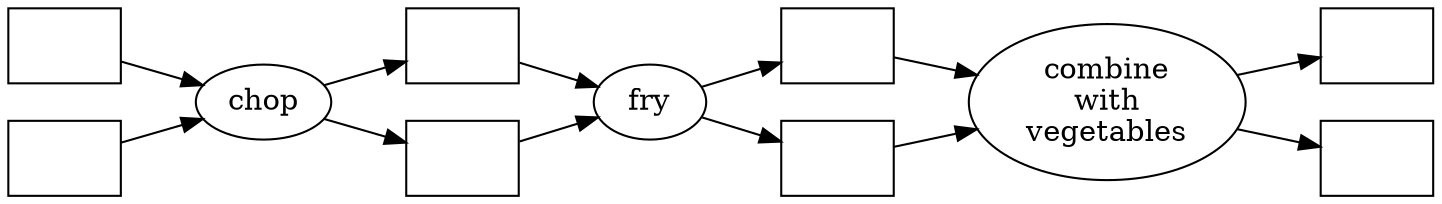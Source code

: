 digraph g {
  rankdir=LR;
  raw_meat [image="images/raw-meat-thumb.png", label="", shape=box];
  frying_meat [image="images/frying-meat-thumb.png", label="", shape=box];
  chopped_meat [image="images/chopped-meat-thumb.png", label="", shape=box];
  ragout [image="images/ragout-thumb.png", label="", shape=box];
  raw_tofu [image="images/raw-tofu-thumb.png", label="", shape=box];
  frying_tofu [image="images/frying-tofu-thumb.png", label="", shape=box];
  chopped_tofu [image="images/chopped-tofu-thumb.png", label="", shape=box];
  ragout_tofu [image="images/ragout-tofu-thumb.png", label="", shape=box];
  combine [label="combine\nwith\nvegetables"];
  raw_meat -> chop -> chopped_meat -> fry -> frying_meat -> combine -> ragout;
  raw_tofu -> chop -> chopped_tofu -> fry -> frying_tofu -> combine -> ragout_tofu;
}
